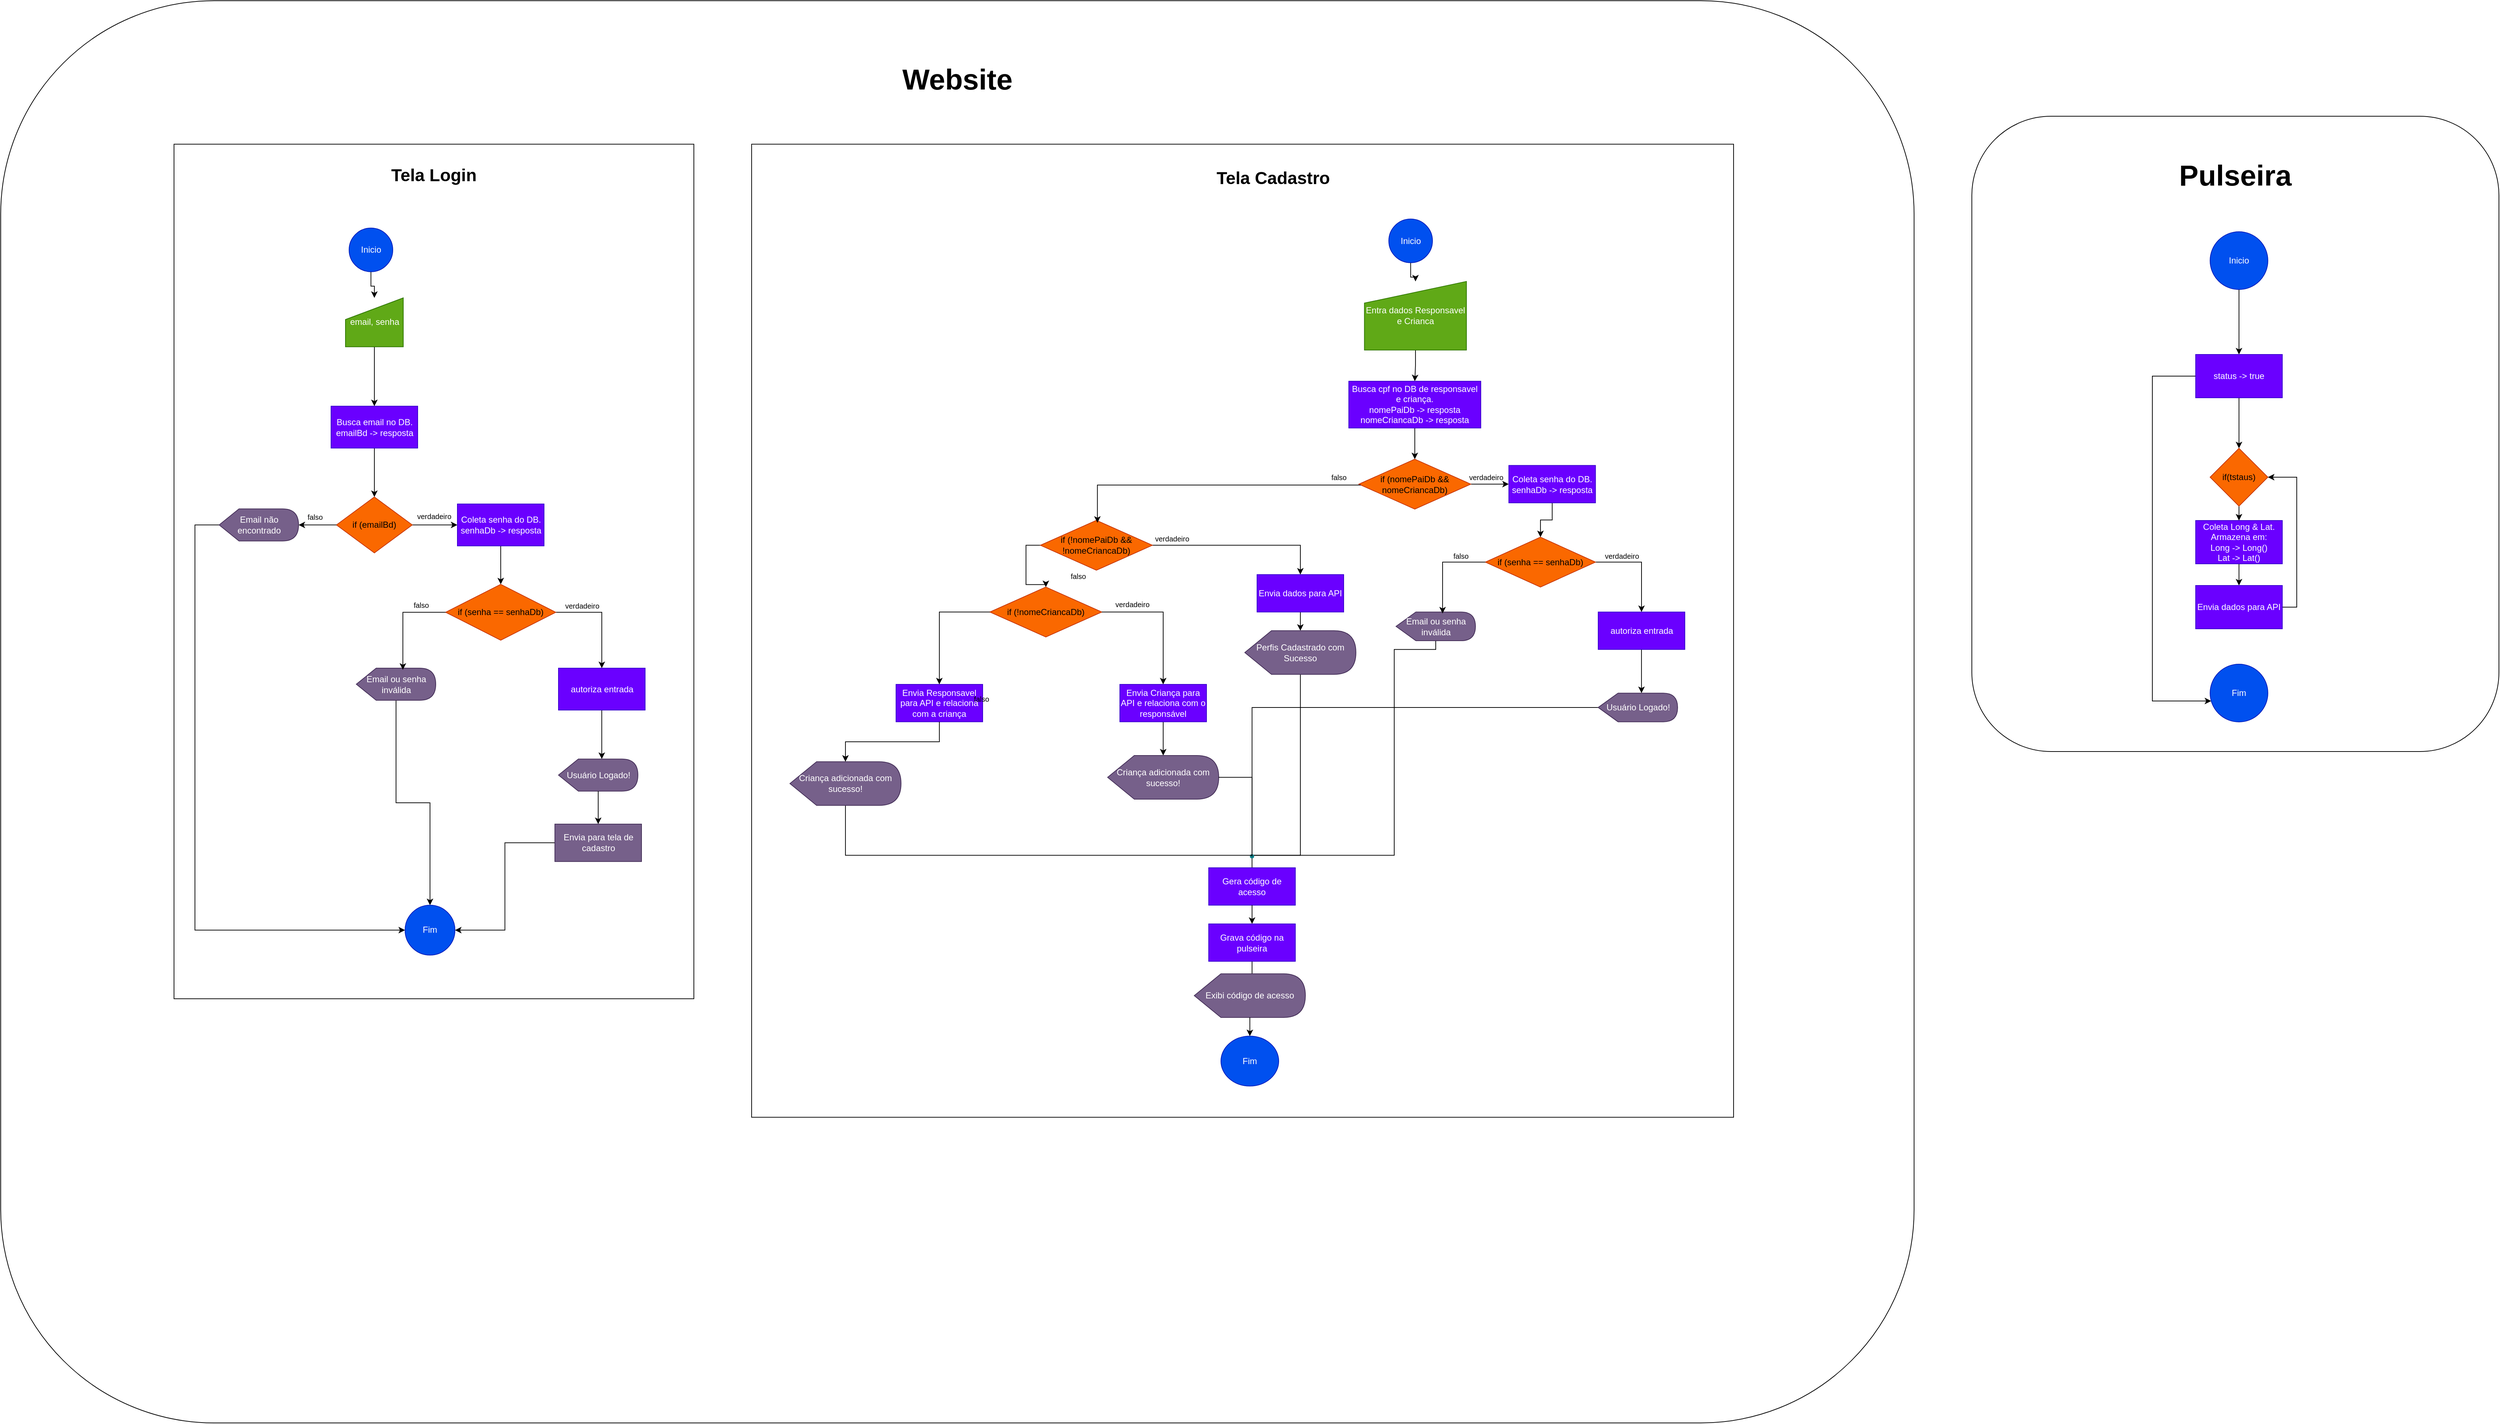 <mxfile version="27.1.6">
  <diagram name="Page-1" id="nt86woNxOJFRBEOcpvVZ">
    <mxGraphModel grid="1" page="1" gridSize="10" guides="1" tooltips="1" connect="1" arrows="1" fold="1" pageScale="1" pageWidth="827" pageHeight="1169" math="0" shadow="0">
      <root>
        <mxCell id="0" />
        <mxCell id="1" parent="0" />
        <mxCell id="44qtV6yCwoEBOuUHUgaS-80" value="z" style="group" connectable="0" vertex="1" parent="1">
          <mxGeometry x="1010" y="-1980" width="2650" height="1970" as="geometry" />
        </mxCell>
        <mxCell id="QHdmLmcBKPEno6SRClTl-1" value="" style="rounded=1;whiteSpace=wrap;html=1;" vertex="1" parent="44qtV6yCwoEBOuUHUgaS-80">
          <mxGeometry width="2650" height="1970" as="geometry" />
        </mxCell>
        <mxCell id="QHdmLmcBKPEno6SRClTl-3" value="&lt;div&gt;Website&lt;/div&gt;" style="text;html=1;align=center;verticalAlign=middle;whiteSpace=wrap;rounded=0;fontSize=40;fontStyle=1" vertex="1" parent="44qtV6yCwoEBOuUHUgaS-80">
          <mxGeometry x="1295" y="95.044" width="60" height="25.921" as="geometry" />
        </mxCell>
        <mxCell id="44qtV6yCwoEBOuUHUgaS-79" value="" style="group" connectable="0" vertex="1" parent="44qtV6yCwoEBOuUHUgaS-80">
          <mxGeometry x="240" y="198.728" width="2160" height="1347.895" as="geometry" />
        </mxCell>
        <mxCell id="QHdmLmcBKPEno6SRClTl-47" value="" style="group" connectable="0" vertex="1" parent="44qtV6yCwoEBOuUHUgaS-79">
          <mxGeometry width="720" height="1244.211" as="geometry" />
        </mxCell>
        <mxCell id="QHdmLmcBKPEno6SRClTl-44" value="" style="rounded=0;whiteSpace=wrap;html=1;" vertex="1" parent="QHdmLmcBKPEno6SRClTl-47">
          <mxGeometry width="720" height="1183.728" as="geometry" />
        </mxCell>
        <mxCell id="QHdmLmcBKPEno6SRClTl-46" value="Tela Login" style="text;html=1;align=center;verticalAlign=middle;whiteSpace=wrap;rounded=0;fontSize=24;fontStyle=1" vertex="1" parent="QHdmLmcBKPEno6SRClTl-47">
          <mxGeometry x="295" y="29.032" width="130" height="29.032" as="geometry" />
        </mxCell>
        <mxCell id="44qtV6yCwoEBOuUHUgaS-78" value="" style="group" connectable="0" vertex="1" parent="QHdmLmcBKPEno6SRClTl-47">
          <mxGeometry x="29" y="116.126" width="623.5" height="1007.119" as="geometry" />
        </mxCell>
        <mxCell id="QHdmLmcBKPEno6SRClTl-10" value="" style="edgeStyle=orthogonalEdgeStyle;rounded=0;orthogonalLoop=1;jettySize=auto;html=1;" edge="1" parent="44qtV6yCwoEBOuUHUgaS-78" source="QHdmLmcBKPEno6SRClTl-4" target="QHdmLmcBKPEno6SRClTl-8">
          <mxGeometry relative="1" as="geometry" />
        </mxCell>
        <mxCell id="QHdmLmcBKPEno6SRClTl-4" value="&lt;div&gt;Inicio&lt;/div&gt;" style="ellipse;whiteSpace=wrap;html=1;aspect=fixed;fillColor=#0050ef;fontColor=#ffffff;strokeColor=#001DBC;" vertex="1" parent="44qtV6yCwoEBOuUHUgaS-78">
          <mxGeometry x="213.5" width="60.482" height="60.482" as="geometry" />
        </mxCell>
        <mxCell id="QHdmLmcBKPEno6SRClTl-12" value="" style="edgeStyle=orthogonalEdgeStyle;rounded=0;orthogonalLoop=1;jettySize=auto;html=1;" edge="1" parent="44qtV6yCwoEBOuUHUgaS-78" source="QHdmLmcBKPEno6SRClTl-8" target="QHdmLmcBKPEno6SRClTl-11">
          <mxGeometry relative="1" as="geometry" />
        </mxCell>
        <mxCell id="QHdmLmcBKPEno6SRClTl-8" value="email, senha" style="shape=manualInput;whiteSpace=wrap;html=1;fillColor=#60a917;fontColor=light-dark(#FFFFFF,#FFFFFF);strokeColor=#2D7600;" vertex="1" parent="44qtV6yCwoEBOuUHUgaS-78">
          <mxGeometry x="208.5" y="96.772" width="80" height="67.74" as="geometry" />
        </mxCell>
        <mxCell id="QHdmLmcBKPEno6SRClTl-14" value="" style="edgeStyle=orthogonalEdgeStyle;rounded=0;orthogonalLoop=1;jettySize=auto;html=1;" edge="1" parent="44qtV6yCwoEBOuUHUgaS-78" source="QHdmLmcBKPEno6SRClTl-11" target="QHdmLmcBKPEno6SRClTl-13">
          <mxGeometry relative="1" as="geometry" />
        </mxCell>
        <mxCell id="QHdmLmcBKPEno6SRClTl-11" value="&lt;div&gt;Busca email no DB.&lt;/div&gt;&lt;div&gt;emailBd -&amp;gt; resposta&lt;/div&gt;" style="whiteSpace=wrap;html=1;fillColor=#6a00ff;strokeColor=#3700CC;fontColor=#ffffff;" vertex="1" parent="44qtV6yCwoEBOuUHUgaS-78">
          <mxGeometry x="188.5" y="246.768" width="120" height="58.063" as="geometry" />
        </mxCell>
        <mxCell id="QHdmLmcBKPEno6SRClTl-16" value="" style="edgeStyle=orthogonalEdgeStyle;rounded=0;orthogonalLoop=1;jettySize=auto;html=1;" edge="1" parent="44qtV6yCwoEBOuUHUgaS-78" source="QHdmLmcBKPEno6SRClTl-13" target="QHdmLmcBKPEno6SRClTl-15">
          <mxGeometry relative="1" as="geometry" />
        </mxCell>
        <mxCell id="QHdmLmcBKPEno6SRClTl-13" value="&lt;div&gt;if (emailBd)&lt;/div&gt;" style="rhombus;whiteSpace=wrap;html=1;fillColor=#fa6800;strokeColor=#C73500;fontColor=#000000;" vertex="1" parent="44qtV6yCwoEBOuUHUgaS-78">
          <mxGeometry x="196" y="372.572" width="105" height="77.418" as="geometry" />
        </mxCell>
        <mxCell id="QHdmLmcBKPEno6SRClTl-28" value="" style="edgeStyle=orthogonalEdgeStyle;rounded=0;orthogonalLoop=1;jettySize=auto;html=1;" edge="1" parent="44qtV6yCwoEBOuUHUgaS-78" source="QHdmLmcBKPEno6SRClTl-15" target="QHdmLmcBKPEno6SRClTl-27">
          <mxGeometry relative="1" as="geometry" />
        </mxCell>
        <mxCell id="QHdmLmcBKPEno6SRClTl-15" value="&lt;div&gt;Coleta senha do DB.&lt;/div&gt;&lt;div&gt;senhaDb -&amp;gt; resposta&lt;/div&gt;" style="whiteSpace=wrap;html=1;fillColor=#6a00ff;strokeColor=#3700CC;fontColor=#ffffff;" vertex="1" parent="44qtV6yCwoEBOuUHUgaS-78">
          <mxGeometry x="363.5" y="382.249" width="120" height="58.063" as="geometry" />
        </mxCell>
        <mxCell id="QHdmLmcBKPEno6SRClTl-19" value="verdadeiro" style="text;html=1;align=center;verticalAlign=middle;whiteSpace=wrap;rounded=0;fontSize=10;" vertex="1" parent="44qtV6yCwoEBOuUHUgaS-78">
          <mxGeometry x="308.5" y="387.088" width="45" height="24.193" as="geometry" />
        </mxCell>
        <mxCell id="QHdmLmcBKPEno6SRClTl-22" value="falso" style="text;html=1;align=center;verticalAlign=middle;whiteSpace=wrap;rounded=0;fontSize=10;" vertex="1" parent="44qtV6yCwoEBOuUHUgaS-78">
          <mxGeometry x="153.5" y="388.055" width="25" height="24.193" as="geometry" />
        </mxCell>
        <mxCell id="QHdmLmcBKPEno6SRClTl-83" style="edgeStyle=orthogonalEdgeStyle;rounded=0;orthogonalLoop=1;jettySize=auto;html=1;entryX=0;entryY=0.5;entryDx=0;entryDy=0;" edge="1" parent="44qtV6yCwoEBOuUHUgaS-78" source="QHdmLmcBKPEno6SRClTl-25" target="QHdmLmcBKPEno6SRClTl-76">
          <mxGeometry relative="1" as="geometry">
            <Array as="points">
              <mxPoint y="410.935" />
              <mxPoint y="972.558" />
            </Array>
          </mxGeometry>
        </mxCell>
        <mxCell id="QHdmLmcBKPEno6SRClTl-25" value="Email não encontrado" style="shape=display;whiteSpace=wrap;html=1;fillColor=#76608a;fontColor=light-dark(#FFFFFF,#FFFFFF);strokeColor=#432D57;" vertex="1" parent="44qtV6yCwoEBOuUHUgaS-78">
          <mxGeometry x="33.5" y="389.023" width="110" height="44.515" as="geometry" />
        </mxCell>
        <mxCell id="QHdmLmcBKPEno6SRClTl-26" style="edgeStyle=orthogonalEdgeStyle;rounded=0;orthogonalLoop=1;jettySize=auto;html=1;entryX=1;entryY=0.5;entryDx=0;entryDy=0;entryPerimeter=0;" edge="1" parent="44qtV6yCwoEBOuUHUgaS-78" source="QHdmLmcBKPEno6SRClTl-13" target="QHdmLmcBKPEno6SRClTl-25">
          <mxGeometry relative="1" as="geometry" />
        </mxCell>
        <mxCell id="QHdmLmcBKPEno6SRClTl-32" value="" style="edgeStyle=orthogonalEdgeStyle;rounded=0;orthogonalLoop=1;jettySize=auto;html=1;" edge="1" parent="44qtV6yCwoEBOuUHUgaS-78" source="QHdmLmcBKPEno6SRClTl-27" target="QHdmLmcBKPEno6SRClTl-31">
          <mxGeometry relative="1" as="geometry" />
        </mxCell>
        <mxCell id="QHdmLmcBKPEno6SRClTl-27" value="if (senha == senhaDb)" style="rhombus;whiteSpace=wrap;html=1;fillColor=#fa6800;strokeColor=#C73500;fontColor=#000000;" vertex="1" parent="44qtV6yCwoEBOuUHUgaS-78">
          <mxGeometry x="347.25" y="493.537" width="152.5" height="77.418" as="geometry" />
        </mxCell>
        <mxCell id="QHdmLmcBKPEno6SRClTl-34" value="" style="edgeStyle=orthogonalEdgeStyle;rounded=0;orthogonalLoop=1;jettySize=auto;html=1;entryX=0.545;entryY=0;entryDx=0;entryDy=0;entryPerimeter=0;" edge="1" parent="44qtV6yCwoEBOuUHUgaS-78" source="QHdmLmcBKPEno6SRClTl-31" target="QHdmLmcBKPEno6SRClTl-35">
          <mxGeometry relative="1" as="geometry">
            <mxPoint x="563.5" y="735.467" as="targetPoint" />
          </mxGeometry>
        </mxCell>
        <mxCell id="QHdmLmcBKPEno6SRClTl-31" value="autoriza entrada" style="whiteSpace=wrap;html=1;fillColor=#6a00ff;strokeColor=#3700CC;fontColor=#ffffff;" vertex="1" parent="44qtV6yCwoEBOuUHUgaS-78">
          <mxGeometry x="503.5" y="609.663" width="120" height="58.063" as="geometry" />
        </mxCell>
        <mxCell id="QHdmLmcBKPEno6SRClTl-35" value="Usuário Logado!" style="shape=display;whiteSpace=wrap;html=1;fillColor=#76608a;fontColor=light-dark(#FFFFFF,#FFFFFF);strokeColor=#432D57;" vertex="1" parent="44qtV6yCwoEBOuUHUgaS-78">
          <mxGeometry x="503.5" y="735.467" width="110" height="44.515" as="geometry" />
        </mxCell>
        <mxCell id="QHdmLmcBKPEno6SRClTl-82" style="edgeStyle=orthogonalEdgeStyle;rounded=0;orthogonalLoop=1;jettySize=auto;html=1;" edge="1" parent="44qtV6yCwoEBOuUHUgaS-78" source="QHdmLmcBKPEno6SRClTl-36" target="QHdmLmcBKPEno6SRClTl-76">
          <mxGeometry relative="1" as="geometry" />
        </mxCell>
        <mxCell id="QHdmLmcBKPEno6SRClTl-36" value="Email ou senha inválida" style="shape=display;whiteSpace=wrap;html=1;fillColor=#76608a;fontColor=light-dark(#FFFFFF,#FFFFFF);strokeColor=#432D57;" vertex="1" parent="44qtV6yCwoEBOuUHUgaS-78">
          <mxGeometry x="223.5" y="609.663" width="110" height="44.515" as="geometry" />
        </mxCell>
        <mxCell id="QHdmLmcBKPEno6SRClTl-37" style="edgeStyle=orthogonalEdgeStyle;rounded=0;orthogonalLoop=1;jettySize=auto;html=1;entryX=0.586;entryY=0.051;entryDx=0;entryDy=0;entryPerimeter=0;" edge="1" parent="44qtV6yCwoEBOuUHUgaS-78" source="QHdmLmcBKPEno6SRClTl-27" target="QHdmLmcBKPEno6SRClTl-36">
          <mxGeometry relative="1" as="geometry" />
        </mxCell>
        <mxCell id="QHdmLmcBKPEno6SRClTl-38" value="verdadeiro" style="text;html=1;align=center;verticalAlign=middle;whiteSpace=wrap;rounded=0;fontSize=10;" vertex="1" parent="44qtV6yCwoEBOuUHUgaS-78">
          <mxGeometry x="513.5" y="510.956" width="45" height="24.193" as="geometry" />
        </mxCell>
        <mxCell id="QHdmLmcBKPEno6SRClTl-39" value="falso" style="text;html=1;align=center;verticalAlign=middle;whiteSpace=wrap;rounded=0;fontSize=10;" vertex="1" parent="44qtV6yCwoEBOuUHUgaS-78">
          <mxGeometry x="301" y="509.988" width="25" height="24.193" as="geometry" />
        </mxCell>
        <mxCell id="QHdmLmcBKPEno6SRClTl-76" value="Fim" style="ellipse;whiteSpace=wrap;html=1;aspect=fixed;fillColor=#0050ef;fontColor=#ffffff;strokeColor=#001DBC;" vertex="1" parent="44qtV6yCwoEBOuUHUgaS-78">
          <mxGeometry x="291" y="937.996" width="69.123" height="69.123" as="geometry" />
        </mxCell>
        <mxCell id="QHdmLmcBKPEno6SRClTl-81" style="edgeStyle=orthogonalEdgeStyle;rounded=0;orthogonalLoop=1;jettySize=auto;html=1;entryX=1;entryY=0.5;entryDx=0;entryDy=0;" edge="1" parent="44qtV6yCwoEBOuUHUgaS-78" source="QHdmLmcBKPEno6SRClTl-77" target="QHdmLmcBKPEno6SRClTl-76">
          <mxGeometry relative="1" as="geometry" />
        </mxCell>
        <mxCell id="QHdmLmcBKPEno6SRClTl-77" value="Envia para tela de cadastro" style="whiteSpace=wrap;html=1;fillColor=#76608a;strokeColor=#432D57;fontColor=light-dark(#FFFFFF,#FFFFFF);" vertex="1" parent="44qtV6yCwoEBOuUHUgaS-78">
          <mxGeometry x="498.5" y="825.672" width="120" height="51.842" as="geometry" />
        </mxCell>
        <mxCell id="QHdmLmcBKPEno6SRClTl-78" value="" style="edgeStyle=orthogonalEdgeStyle;rounded=0;orthogonalLoop=1;jettySize=auto;html=1;" edge="1" parent="44qtV6yCwoEBOuUHUgaS-78" source="QHdmLmcBKPEno6SRClTl-35" target="QHdmLmcBKPEno6SRClTl-77">
          <mxGeometry relative="1" as="geometry" />
        </mxCell>
        <mxCell id="QHdmLmcBKPEno6SRClTl-49" value="" style="group" connectable="0" vertex="1" parent="44qtV6yCwoEBOuUHUgaS-79">
          <mxGeometry x="1440" width="720" height="1347.895" as="geometry" />
        </mxCell>
        <mxCell id="QHdmLmcBKPEno6SRClTl-50" value="" style="rounded=0;whiteSpace=wrap;html=1;" vertex="1" parent="QHdmLmcBKPEno6SRClTl-49">
          <mxGeometry x="-640" width="1360" height="1347.895" as="geometry" />
        </mxCell>
        <mxCell id="QHdmLmcBKPEno6SRClTl-92" value="" style="edgeStyle=orthogonalEdgeStyle;rounded=0;orthogonalLoop=1;jettySize=auto;html=1;" edge="1" parent="QHdmLmcBKPEno6SRClTl-49">
          <mxGeometry relative="1" as="geometry">
            <mxPoint x="80" y="496.82" as="sourcePoint" />
          </mxGeometry>
        </mxCell>
        <mxCell id="44qtV6yCwoEBOuUHUgaS-77" value="" style="group" connectable="0" vertex="1" parent="QHdmLmcBKPEno6SRClTl-49">
          <mxGeometry x="-440" y="34.561" width="1092.5" height="1270.132" as="geometry" />
        </mxCell>
        <mxCell id="QHdmLmcBKPEno6SRClTl-51" value="" style="edgeStyle=orthogonalEdgeStyle;rounded=0;orthogonalLoop=1;jettySize=auto;html=1;" edge="1" parent="44qtV6yCwoEBOuUHUgaS-77" source="QHdmLmcBKPEno6SRClTl-52" target="QHdmLmcBKPEno6SRClTl-54">
          <mxGeometry relative="1" as="geometry" />
        </mxCell>
        <mxCell id="QHdmLmcBKPEno6SRClTl-52" value="&lt;div&gt;Inicio&lt;/div&gt;" style="ellipse;whiteSpace=wrap;html=1;aspect=fixed;fillColor=#0050ef;fontColor=#ffffff;strokeColor=#001DBC;" vertex="1" parent="44qtV6yCwoEBOuUHUgaS-77">
          <mxGeometry x="682.5" y="69.123" width="60.482" height="60.482" as="geometry" />
        </mxCell>
        <mxCell id="QHdmLmcBKPEno6SRClTl-53" value="" style="edgeStyle=orthogonalEdgeStyle;rounded=0;orthogonalLoop=1;jettySize=auto;html=1;" edge="1" parent="44qtV6yCwoEBOuUHUgaS-77" source="QHdmLmcBKPEno6SRClTl-54" target="QHdmLmcBKPEno6SRClTl-56">
          <mxGeometry relative="1" as="geometry" />
        </mxCell>
        <mxCell id="QHdmLmcBKPEno6SRClTl-54" value="Entra dados Responsavel e Crianca" style="shape=manualInput;whiteSpace=wrap;html=1;fillColor=#60a917;fontColor=light-dark(#FFFFFF,#FFFFFF);strokeColor=#2D7600;" vertex="1" parent="44qtV6yCwoEBOuUHUgaS-77">
          <mxGeometry x="648.75" y="155.526" width="141.25" height="95.044" as="geometry" />
        </mxCell>
        <mxCell id="QHdmLmcBKPEno6SRClTl-55" value="" style="edgeStyle=orthogonalEdgeStyle;rounded=0;orthogonalLoop=1;jettySize=auto;html=1;" edge="1" parent="44qtV6yCwoEBOuUHUgaS-77" source="QHdmLmcBKPEno6SRClTl-56" target="QHdmLmcBKPEno6SRClTl-58">
          <mxGeometry relative="1" as="geometry" />
        </mxCell>
        <mxCell id="QHdmLmcBKPEno6SRClTl-56" value="&lt;div&gt;Busca cpf no DB de responsavel e criança.&lt;/div&gt;&lt;div&gt;nomePaiDb -&amp;gt; resposta&lt;/div&gt;&lt;div&gt;nomeCriancaDb -&amp;gt; resposta&lt;/div&gt;" style="whiteSpace=wrap;html=1;fillColor=#6a00ff;strokeColor=#3700CC;fontColor=#ffffff;" vertex="1" parent="44qtV6yCwoEBOuUHUgaS-77">
          <mxGeometry x="627.09" y="293.772" width="182.81" height="64.803" as="geometry" />
        </mxCell>
        <mxCell id="QHdmLmcBKPEno6SRClTl-57" value="" style="edgeStyle=orthogonalEdgeStyle;rounded=0;orthogonalLoop=1;jettySize=auto;html=1;" edge="1" parent="44qtV6yCwoEBOuUHUgaS-77" source="QHdmLmcBKPEno6SRClTl-58" target="QHdmLmcBKPEno6SRClTl-60">
          <mxGeometry relative="1" as="geometry" />
        </mxCell>
        <mxCell id="QHdmLmcBKPEno6SRClTl-58" value="&lt;div&gt;if (nomePaiDb &amp;amp;&amp;amp; nomeCriancaDb)&lt;/div&gt;" style="rhombus;whiteSpace=wrap;html=1;fillColor=#fa6800;strokeColor=#C73500;fontColor=#000000;" vertex="1" parent="44qtV6yCwoEBOuUHUgaS-77">
          <mxGeometry x="641" y="401.776" width="155" height="69.123" as="geometry" />
        </mxCell>
        <mxCell id="QHdmLmcBKPEno6SRClTl-59" value="" style="edgeStyle=orthogonalEdgeStyle;rounded=0;orthogonalLoop=1;jettySize=auto;html=1;" edge="1" parent="44qtV6yCwoEBOuUHUgaS-77" source="QHdmLmcBKPEno6SRClTl-60" target="QHdmLmcBKPEno6SRClTl-66">
          <mxGeometry relative="1" as="geometry" />
        </mxCell>
        <mxCell id="QHdmLmcBKPEno6SRClTl-60" value="&lt;div&gt;Coleta senha do DB.&lt;/div&gt;&lt;div&gt;senhaDb -&amp;gt; resposta&lt;/div&gt;" style="whiteSpace=wrap;html=1;fillColor=#6a00ff;strokeColor=#3700CC;fontColor=#ffffff;" vertex="1" parent="44qtV6yCwoEBOuUHUgaS-77">
          <mxGeometry x="848.75" y="410.417" width="120" height="51.842" as="geometry" />
        </mxCell>
        <mxCell id="QHdmLmcBKPEno6SRClTl-61" value="verdadeiro" style="text;html=1;align=center;verticalAlign=middle;whiteSpace=wrap;rounded=0;fontSize=10;" vertex="1" parent="44qtV6yCwoEBOuUHUgaS-77">
          <mxGeometry x="795" y="415.601" width="45" height="21.601" as="geometry" />
        </mxCell>
        <mxCell id="QHdmLmcBKPEno6SRClTl-62" value="falso" style="text;html=1;align=center;verticalAlign=middle;whiteSpace=wrap;rounded=0;fontSize=10;" vertex="1" parent="44qtV6yCwoEBOuUHUgaS-77">
          <mxGeometry x="601.09" y="415.601" width="25" height="21.601" as="geometry" />
        </mxCell>
        <mxCell id="QHdmLmcBKPEno6SRClTl-65" value="" style="edgeStyle=orthogonalEdgeStyle;rounded=0;orthogonalLoop=1;jettySize=auto;html=1;" edge="1" parent="44qtV6yCwoEBOuUHUgaS-77" source="QHdmLmcBKPEno6SRClTl-66" target="QHdmLmcBKPEno6SRClTl-68">
          <mxGeometry relative="1" as="geometry" />
        </mxCell>
        <mxCell id="QHdmLmcBKPEno6SRClTl-66" value="if (senha == senhaDb)" style="rhombus;whiteSpace=wrap;html=1;fillColor=#fa6800;strokeColor=#C73500;fontColor=#000000;" vertex="1" parent="44qtV6yCwoEBOuUHUgaS-77">
          <mxGeometry x="816.25" y="509.781" width="152.5" height="69.123" as="geometry" />
        </mxCell>
        <mxCell id="QHdmLmcBKPEno6SRClTl-67" value="" style="edgeStyle=orthogonalEdgeStyle;rounded=0;orthogonalLoop=1;jettySize=auto;html=1;entryX=0.545;entryY=0;entryDx=0;entryDy=0;entryPerimeter=0;" edge="1" parent="44qtV6yCwoEBOuUHUgaS-77" source="QHdmLmcBKPEno6SRClTl-68" target="QHdmLmcBKPEno6SRClTl-69">
          <mxGeometry relative="1" as="geometry">
            <mxPoint x="1032.5" y="725.789" as="targetPoint" />
          </mxGeometry>
        </mxCell>
        <mxCell id="QHdmLmcBKPEno6SRClTl-68" value="autoriza entrada" style="whiteSpace=wrap;html=1;fillColor=#6a00ff;strokeColor=#3700CC;fontColor=#ffffff;" vertex="1" parent="44qtV6yCwoEBOuUHUgaS-77">
          <mxGeometry x="972.5" y="613.465" width="120" height="51.842" as="geometry" />
        </mxCell>
        <mxCell id="44qtV6yCwoEBOuUHUgaS-64" style="edgeStyle=orthogonalEdgeStyle;rounded=0;orthogonalLoop=1;jettySize=auto;html=1;endArrow=none;startFill=0;" edge="1" parent="44qtV6yCwoEBOuUHUgaS-77" source="QHdmLmcBKPEno6SRClTl-69" target="44qtV6yCwoEBOuUHUgaS-70">
          <mxGeometry relative="1" as="geometry">
            <mxPoint x="500" y="950.439" as="targetPoint" />
          </mxGeometry>
        </mxCell>
        <mxCell id="QHdmLmcBKPEno6SRClTl-69" value="Usuário Logado!" style="shape=display;whiteSpace=wrap;html=1;fillColor=#76608a;fontColor=light-dark(#FFFFFF,#FFFFFF);strokeColor=#432D57;" vertex="1" parent="44qtV6yCwoEBOuUHUgaS-77">
          <mxGeometry x="972.5" y="725.789" width="110" height="39.746" as="geometry" />
        </mxCell>
        <mxCell id="44qtV6yCwoEBOuUHUgaS-63" style="edgeStyle=orthogonalEdgeStyle;rounded=0;orthogonalLoop=1;jettySize=auto;html=1;entryX=1.032;entryY=0.571;entryDx=0;entryDy=0;entryPerimeter=0;endArrow=none;startFill=0;" edge="1" parent="44qtV6yCwoEBOuUHUgaS-77" source="QHdmLmcBKPEno6SRClTl-70" target="44qtV6yCwoEBOuUHUgaS-70">
          <mxGeometry relative="1" as="geometry">
            <mxPoint x="510" y="950.439" as="targetPoint" />
            <Array as="points">
              <mxPoint x="748" y="665.307" />
              <mxPoint x="690" y="665.307" />
              <mxPoint x="690" y="950.439" />
            </Array>
          </mxGeometry>
        </mxCell>
        <mxCell id="QHdmLmcBKPEno6SRClTl-70" value="Email ou senha inválida" style="shape=display;whiteSpace=wrap;html=1;fillColor=#76608a;fontColor=light-dark(#FFFFFF,#FFFFFF);strokeColor=#432D57;" vertex="1" parent="44qtV6yCwoEBOuUHUgaS-77">
          <mxGeometry x="692.5" y="613.465" width="110" height="39.746" as="geometry" />
        </mxCell>
        <mxCell id="QHdmLmcBKPEno6SRClTl-71" style="edgeStyle=orthogonalEdgeStyle;rounded=0;orthogonalLoop=1;jettySize=auto;html=1;entryX=0.586;entryY=0.051;entryDx=0;entryDy=0;entryPerimeter=0;" edge="1" parent="44qtV6yCwoEBOuUHUgaS-77" source="QHdmLmcBKPEno6SRClTl-66" target="QHdmLmcBKPEno6SRClTl-70">
          <mxGeometry relative="1" as="geometry" />
        </mxCell>
        <mxCell id="QHdmLmcBKPEno6SRClTl-72" value="verdadeiro" style="text;html=1;align=center;verticalAlign=middle;whiteSpace=wrap;rounded=0;fontSize=10;" vertex="1" parent="44qtV6yCwoEBOuUHUgaS-77">
          <mxGeometry x="982.5" y="525.333" width="45" height="21.601" as="geometry" />
        </mxCell>
        <mxCell id="QHdmLmcBKPEno6SRClTl-73" value="falso" style="text;html=1;align=center;verticalAlign=middle;whiteSpace=wrap;rounded=0;fontSize=10;" vertex="1" parent="44qtV6yCwoEBOuUHUgaS-77">
          <mxGeometry x="770" y="524.469" width="25" height="21.601" as="geometry" />
        </mxCell>
        <mxCell id="QHdmLmcBKPEno6SRClTl-74" value="Tela Cadastro" style="text;html=1;align=center;verticalAlign=middle;whiteSpace=wrap;rounded=0;fontSize=24;fontStyle=1" vertex="1" parent="44qtV6yCwoEBOuUHUgaS-77">
          <mxGeometry x="440" width="165" height="25.921" as="geometry" />
        </mxCell>
        <mxCell id="44qtV6yCwoEBOuUHUgaS-15" value="" style="edgeStyle=orthogonalEdgeStyle;rounded=0;orthogonalLoop=1;jettySize=auto;html=1;" edge="1" parent="44qtV6yCwoEBOuUHUgaS-77" source="44qtV6yCwoEBOuUHUgaS-1" target="44qtV6yCwoEBOuUHUgaS-2">
          <mxGeometry relative="1" as="geometry" />
        </mxCell>
        <mxCell id="44qtV6yCwoEBOuUHUgaS-1" value="Envia dados para API" style="whiteSpace=wrap;html=1;fillColor=#6a00ff;strokeColor=#3700CC;fontColor=#ffffff;" vertex="1" parent="44qtV6yCwoEBOuUHUgaS-77">
          <mxGeometry x="500" y="561.623" width="120" height="51.842" as="geometry" />
        </mxCell>
        <mxCell id="44qtV6yCwoEBOuUHUgaS-62" style="edgeStyle=orthogonalEdgeStyle;rounded=0;orthogonalLoop=1;jettySize=auto;html=1;endArrow=none;startFill=0;exitX=0.169;exitY=0.074;exitDx=0;exitDy=0;exitPerimeter=0;" edge="1" parent="44qtV6yCwoEBOuUHUgaS-77" source="44qtV6yCwoEBOuUHUgaS-70" target="44qtV6yCwoEBOuUHUgaS-2">
          <mxGeometry relative="1" as="geometry">
            <mxPoint x="490" y="950.439" as="sourcePoint" />
            <Array as="points">
              <mxPoint x="560" y="950.439" />
            </Array>
          </mxGeometry>
        </mxCell>
        <mxCell id="44qtV6yCwoEBOuUHUgaS-2" value="Perfis Cadastrado com Sucesso" style="shape=display;whiteSpace=wrap;html=1;fillColor=#76608a;fontColor=light-dark(#FFFFFF,#FFFFFF);strokeColor=#432D57;size=0.24;" vertex="1" parent="44qtV6yCwoEBOuUHUgaS-77">
          <mxGeometry x="483.05" y="639.386" width="153.91" height="60.482" as="geometry" />
        </mxCell>
        <mxCell id="44qtV6yCwoEBOuUHUgaS-56" value="" style="edgeStyle=orthogonalEdgeStyle;rounded=0;orthogonalLoop=1;jettySize=auto;html=1;" edge="1" parent="44qtV6yCwoEBOuUHUgaS-77" source="44qtV6yCwoEBOuUHUgaS-18" target="44qtV6yCwoEBOuUHUgaS-55">
          <mxGeometry relative="1" as="geometry" />
        </mxCell>
        <mxCell id="44qtV6yCwoEBOuUHUgaS-18" value="Envia Criança para API e relaciona com o responsável" style="whiteSpace=wrap;html=1;fillColor=#6a00ff;strokeColor=#3700CC;fontColor=#ffffff;" vertex="1" parent="44qtV6yCwoEBOuUHUgaS-77">
          <mxGeometry x="310" y="713.693" width="120" height="51.842" as="geometry" />
        </mxCell>
        <mxCell id="44qtV6yCwoEBOuUHUgaS-20" value="Envia Responsavel para API e relaciona com a criança" style="whiteSpace=wrap;html=1;fillColor=#6a00ff;strokeColor=#3700CC;fontColor=#ffffff;" vertex="1" parent="44qtV6yCwoEBOuUHUgaS-77">
          <mxGeometry y="713.693" width="120" height="51.842" as="geometry" />
        </mxCell>
        <mxCell id="44qtV6yCwoEBOuUHUgaS-55" value="Criança adicionada com sucesso!" style="shape=display;whiteSpace=wrap;html=1;fillColor=#76608a;fontColor=light-dark(#FFFFFF,#FFFFFF);strokeColor=#432D57;size=0.24;" vertex="1" parent="44qtV6yCwoEBOuUHUgaS-77">
          <mxGeometry x="293.05" y="812.193" width="153.91" height="60.482" as="geometry" />
        </mxCell>
        <mxCell id="44qtV6yCwoEBOuUHUgaS-67" style="edgeStyle=orthogonalEdgeStyle;rounded=0;orthogonalLoop=1;jettySize=auto;html=1;entryX=0.5;entryY=0;entryDx=0;entryDy=0;exitX=0.497;exitY=0.935;exitDx=0;exitDy=0;exitPerimeter=0;endArrow=none;startFill=0;" edge="1" parent="44qtV6yCwoEBOuUHUgaS-77" source="44qtV6yCwoEBOuUHUgaS-70" target="44qtV6yCwoEBOuUHUgaS-66">
          <mxGeometry relative="1" as="geometry">
            <mxPoint x="490" y="959.079" as="sourcePoint" />
          </mxGeometry>
        </mxCell>
        <mxCell id="44qtV6yCwoEBOuUHUgaS-66" value="Gera código de acesso" style="rounded=0;whiteSpace=wrap;html=1;fillColor=#6a00ff;fontColor=#ffffff;strokeColor=#3700CC;" vertex="1" parent="44qtV6yCwoEBOuUHUgaS-77">
          <mxGeometry x="433.05" y="967.719" width="120" height="51.842" as="geometry" />
        </mxCell>
        <mxCell id="44qtV6yCwoEBOuUHUgaS-73" value="" style="edgeStyle=orthogonalEdgeStyle;rounded=0;orthogonalLoop=1;jettySize=auto;html=1;" edge="1" parent="44qtV6yCwoEBOuUHUgaS-77" source="44qtV6yCwoEBOuUHUgaS-68" target="44qtV6yCwoEBOuUHUgaS-72">
          <mxGeometry relative="1" as="geometry" />
        </mxCell>
        <mxCell id="44qtV6yCwoEBOuUHUgaS-68" value="Grava código na pulseira" style="whiteSpace=wrap;html=1;rounded=0;fillColor=#6a00ff;fontColor=#ffffff;strokeColor=#3700CC;" vertex="1" parent="44qtV6yCwoEBOuUHUgaS-77">
          <mxGeometry x="433.05" y="1045.482" width="120" height="51.842" as="geometry" />
        </mxCell>
        <mxCell id="44qtV6yCwoEBOuUHUgaS-69" value="" style="edgeStyle=orthogonalEdgeStyle;rounded=0;orthogonalLoop=1;jettySize=auto;html=1;" edge="1" parent="44qtV6yCwoEBOuUHUgaS-77" source="44qtV6yCwoEBOuUHUgaS-66" target="44qtV6yCwoEBOuUHUgaS-68">
          <mxGeometry relative="1" as="geometry" />
        </mxCell>
        <mxCell id="44qtV6yCwoEBOuUHUgaS-70" value="" style="shape=waypoint;sketch=0;size=6;pointerEvents=1;points=[];fillColor=#b0e3e6;resizable=0;rotatable=0;perimeter=centerPerimeter;snapToPoint=1;strokeColor=#0e8088;" vertex="1" parent="44qtV6yCwoEBOuUHUgaS-77">
          <mxGeometry x="483.055" y="941.798" width="20" height="20" as="geometry" />
        </mxCell>
        <mxCell id="44qtV6yCwoEBOuUHUgaS-71" value="" style="edgeStyle=orthogonalEdgeStyle;rounded=0;orthogonalLoop=1;jettySize=auto;html=1;endArrow=none;startFill=0;" edge="1" parent="44qtV6yCwoEBOuUHUgaS-77" source="44qtV6yCwoEBOuUHUgaS-55" target="44qtV6yCwoEBOuUHUgaS-70">
          <mxGeometry relative="1" as="geometry" />
        </mxCell>
        <mxCell id="44qtV6yCwoEBOuUHUgaS-72" value="Exibi código de acesso" style="shape=display;whiteSpace=wrap;html=1;fillColor=#76608a;fontColor=light-dark(#FFFFFF,#FFFFFF);strokeColor=#432D57;size=0.24;" vertex="1" parent="44qtV6yCwoEBOuUHUgaS-77">
          <mxGeometry x="413.05" y="1114.605" width="153.91" height="60.482" as="geometry" />
        </mxCell>
        <mxCell id="44qtV6yCwoEBOuUHUgaS-74" value="Fim" style="ellipse;whiteSpace=wrap;html=1;fillColor=#0050ef;strokeColor=#001DBC;fontColor=#ffffff;" vertex="1" parent="44qtV6yCwoEBOuUHUgaS-77">
          <mxGeometry x="450.005" y="1201.009" width="80" height="69.123" as="geometry" />
        </mxCell>
        <mxCell id="44qtV6yCwoEBOuUHUgaS-75" value="" style="edgeStyle=orthogonalEdgeStyle;rounded=0;orthogonalLoop=1;jettySize=auto;html=1;" edge="1" parent="44qtV6yCwoEBOuUHUgaS-77" source="44qtV6yCwoEBOuUHUgaS-72" target="44qtV6yCwoEBOuUHUgaS-74">
          <mxGeometry relative="1" as="geometry" />
        </mxCell>
        <mxCell id="44qtV6yCwoEBOuUHUgaS-130" value="verdadeiro" style="text;html=1;align=center;verticalAlign=middle;whiteSpace=wrap;rounded=0;fontSize=10;" vertex="1" parent="44qtV6yCwoEBOuUHUgaS-77">
          <mxGeometry x="305" y="591.864" width="45" height="21.601" as="geometry" />
        </mxCell>
        <mxCell id="44qtV6yCwoEBOuUHUgaS-82" value="falso" style="text;html=1;align=center;verticalAlign=middle;whiteSpace=wrap;rounded=0;fontSize=10;" vertex="1" parent="QHdmLmcBKPEno6SRClTl-49">
          <mxGeometry x="-200" y="587.544" width="25" height="21.601" as="geometry" />
        </mxCell>
        <mxCell id="44qtV6yCwoEBOuUHUgaS-129" value="verdadeiro" style="text;html=1;align=center;verticalAlign=middle;whiteSpace=wrap;rounded=0;fontSize=10;" vertex="1" parent="QHdmLmcBKPEno6SRClTl-49">
          <mxGeometry x="-80" y="535.702" width="45" height="21.601" as="geometry" />
        </mxCell>
        <mxCell id="44qtV6yCwoEBOuUHUgaS-16" value="&lt;div&gt;if (!nomeCriancaDb)&lt;/div&gt;" style="rhombus;whiteSpace=wrap;html=1;fillColor=#fa6800;strokeColor=#C73500;fontColor=#000000;" vertex="1" parent="QHdmLmcBKPEno6SRClTl-49">
          <mxGeometry x="-310" y="613.465" width="155" height="69.123" as="geometry" />
        </mxCell>
        <mxCell id="44qtV6yCwoEBOuUHUgaS-19" value="" style="edgeStyle=orthogonalEdgeStyle;rounded=0;orthogonalLoop=1;jettySize=auto;html=1;" edge="1" parent="QHdmLmcBKPEno6SRClTl-49" source="44qtV6yCwoEBOuUHUgaS-16" target="44qtV6yCwoEBOuUHUgaS-18">
          <mxGeometry relative="1" as="geometry" />
        </mxCell>
        <mxCell id="44qtV6yCwoEBOuUHUgaS-21" value="" style="edgeStyle=orthogonalEdgeStyle;rounded=0;orthogonalLoop=1;jettySize=auto;html=1;" edge="1" parent="QHdmLmcBKPEno6SRClTl-49" source="44qtV6yCwoEBOuUHUgaS-16" target="44qtV6yCwoEBOuUHUgaS-20">
          <mxGeometry relative="1" as="geometry" />
        </mxCell>
        <mxCell id="44qtV6yCwoEBOuUHUgaS-11" value="" style="edgeStyle=orthogonalEdgeStyle;rounded=0;orthogonalLoop=1;jettySize=auto;html=1;entryX=0.5;entryY=0;entryDx=0;entryDy=0;" edge="1" parent="44qtV6yCwoEBOuUHUgaS-79" source="44qtV6yCwoEBOuUHUgaS-7" target="44qtV6yCwoEBOuUHUgaS-1">
          <mxGeometry relative="1" as="geometry">
            <mxPoint x="1423.59" y="596.184" as="targetPoint" />
          </mxGeometry>
        </mxCell>
        <mxCell id="44qtV6yCwoEBOuUHUgaS-17" value="" style="edgeStyle=orthogonalEdgeStyle;rounded=0;orthogonalLoop=1;jettySize=auto;html=1;exitX=0;exitY=0.5;exitDx=0;exitDy=0;" edge="1" parent="44qtV6yCwoEBOuUHUgaS-79" source="44qtV6yCwoEBOuUHUgaS-7" target="44qtV6yCwoEBOuUHUgaS-16">
          <mxGeometry relative="1" as="geometry" />
        </mxCell>
        <mxCell id="44qtV6yCwoEBOuUHUgaS-7" value="&lt;div&gt;if (!nomePaiDb &amp;amp;&amp;amp; !nomeCriancaDb)&lt;/div&gt;" style="rhombus;whiteSpace=wrap;html=1;fillColor=#fa6800;strokeColor=#C73500;fontColor=#000000;" vertex="1" parent="44qtV6yCwoEBOuUHUgaS-79">
          <mxGeometry x="1200" y="521.013" width="155" height="69.123" as="geometry" />
        </mxCell>
        <mxCell id="44qtV6yCwoEBOuUHUgaS-8" value="" style="edgeStyle=orthogonalEdgeStyle;rounded=0;orthogonalLoop=1;jettySize=auto;html=1;entryX=0.509;entryY=0.049;entryDx=0;entryDy=0;entryPerimeter=0;exitX=0.017;exitY=0.518;exitDx=0;exitDy=0;exitPerimeter=0;" edge="1" parent="44qtV6yCwoEBOuUHUgaS-79" source="QHdmLmcBKPEno6SRClTl-58" target="44qtV6yCwoEBOuUHUgaS-7">
          <mxGeometry relative="1" as="geometry">
            <Array as="points">
              <mxPoint x="1279" y="471.763" />
            </Array>
          </mxGeometry>
        </mxCell>
        <mxCell id="44qtV6yCwoEBOuUHUgaS-60" style="edgeStyle=orthogonalEdgeStyle;rounded=0;orthogonalLoop=1;jettySize=auto;html=1;entryX=-0.021;entryY=0.553;entryDx=0;entryDy=0;entryPerimeter=0;endArrow=none;startFill=0;" edge="1" parent="44qtV6yCwoEBOuUHUgaS-79" source="44qtV6yCwoEBOuUHUgaS-57" target="44qtV6yCwoEBOuUHUgaS-70">
          <mxGeometry relative="1" as="geometry">
            <mxPoint x="1350" y="993.64" as="targetPoint" />
            <Array as="points">
              <mxPoint x="930" y="985.0" />
            </Array>
          </mxGeometry>
        </mxCell>
        <mxCell id="44qtV6yCwoEBOuUHUgaS-57" value="Criança adicionada com sucesso!" style="shape=display;whiteSpace=wrap;html=1;fillColor=#76608a;fontColor=light-dark(#FFFFFF,#FFFFFF);strokeColor=#432D57;size=0.24;" vertex="1" parent="44qtV6yCwoEBOuUHUgaS-79">
          <mxGeometry x="853.04" y="855.395" width="153.91" height="60.482" as="geometry" />
        </mxCell>
        <mxCell id="44qtV6yCwoEBOuUHUgaS-58" value="" style="edgeStyle=orthogonalEdgeStyle;rounded=0;orthogonalLoop=1;jettySize=auto;html=1;" edge="1" parent="44qtV6yCwoEBOuUHUgaS-79" source="44qtV6yCwoEBOuUHUgaS-20" target="44qtV6yCwoEBOuUHUgaS-57">
          <mxGeometry relative="1" as="geometry" />
        </mxCell>
        <mxCell id="44qtV6yCwoEBOuUHUgaS-81" value="" style="rounded=1;whiteSpace=wrap;html=1;" vertex="1" parent="1">
          <mxGeometry x="3740" y="-1820" width="730" height="880" as="geometry" />
        </mxCell>
        <mxCell id="44qtV6yCwoEBOuUHUgaS-131" value="falso" style="text;html=1;align=center;verticalAlign=middle;whiteSpace=wrap;rounded=0;fontSize=10;" vertex="1" parent="1">
          <mxGeometry x="2356" y="-1026" width="25" height="25" as="geometry" />
        </mxCell>
        <mxCell id="44qtV6yCwoEBOuUHUgaS-134" value="Pulseira" style="text;html=1;align=center;verticalAlign=middle;whiteSpace=wrap;rounded=0;fontSize=40;fontStyle=1" vertex="1" parent="1">
          <mxGeometry x="4020" y="-1754" width="170" height="30" as="geometry" />
        </mxCell>
        <mxCell id="44qtV6yCwoEBOuUHUgaS-152" value="" style="group" connectable="0" vertex="1" parent="1">
          <mxGeometry x="3990" y="-1660" width="180" height="679" as="geometry" />
        </mxCell>
        <mxCell id="44qtV6yCwoEBOuUHUgaS-139" value="" style="edgeStyle=orthogonalEdgeStyle;rounded=0;orthogonalLoop=1;jettySize=auto;html=1;" edge="1" parent="44qtV6yCwoEBOuUHUgaS-152" source="44qtV6yCwoEBOuUHUgaS-135" target="44qtV6yCwoEBOuUHUgaS-138">
          <mxGeometry relative="1" as="geometry" />
        </mxCell>
        <mxCell id="44qtV6yCwoEBOuUHUgaS-135" value="Inicio" style="ellipse;whiteSpace=wrap;html=1;aspect=fixed;fillColor=#0050ef;fontColor=#ffffff;strokeColor=#001DBC;" vertex="1" parent="44qtV6yCwoEBOuUHUgaS-152">
          <mxGeometry x="80" width="80" height="80" as="geometry" />
        </mxCell>
        <mxCell id="44qtV6yCwoEBOuUHUgaS-141" value="" style="edgeStyle=orthogonalEdgeStyle;rounded=0;orthogonalLoop=1;jettySize=auto;html=1;" edge="1" parent="44qtV6yCwoEBOuUHUgaS-152" source="44qtV6yCwoEBOuUHUgaS-138" target="44qtV6yCwoEBOuUHUgaS-140">
          <mxGeometry relative="1" as="geometry" />
        </mxCell>
        <mxCell id="44qtV6yCwoEBOuUHUgaS-143" value="" style="edgeStyle=orthogonalEdgeStyle;rounded=0;orthogonalLoop=1;jettySize=auto;html=1;" edge="1" parent="44qtV6yCwoEBOuUHUgaS-152" source="44qtV6yCwoEBOuUHUgaS-138" target="44qtV6yCwoEBOuUHUgaS-142">
          <mxGeometry relative="1" as="geometry">
            <Array as="points">
              <mxPoint y="200" />
              <mxPoint y="650" />
            </Array>
          </mxGeometry>
        </mxCell>
        <mxCell id="44qtV6yCwoEBOuUHUgaS-138" value="status -&amp;gt; true" style="whiteSpace=wrap;html=1;fillColor=#6a00ff;strokeColor=#3700CC;fontColor=#ffffff;" vertex="1" parent="44qtV6yCwoEBOuUHUgaS-152">
          <mxGeometry x="60" y="170" width="120" height="60" as="geometry" />
        </mxCell>
        <mxCell id="44qtV6yCwoEBOuUHUgaS-146" value="" style="edgeStyle=orthogonalEdgeStyle;rounded=0;orthogonalLoop=1;jettySize=auto;html=1;" edge="1" parent="44qtV6yCwoEBOuUHUgaS-152" source="44qtV6yCwoEBOuUHUgaS-140" target="44qtV6yCwoEBOuUHUgaS-145">
          <mxGeometry relative="1" as="geometry" />
        </mxCell>
        <mxCell id="44qtV6yCwoEBOuUHUgaS-140" value="if(tstaus)" style="rhombus;whiteSpace=wrap;html=1;fillColor=#fa6800;strokeColor=#C73500;fontColor=#000000;" vertex="1" parent="44qtV6yCwoEBOuUHUgaS-152">
          <mxGeometry x="80" y="300" width="80" height="80" as="geometry" />
        </mxCell>
        <mxCell id="44qtV6yCwoEBOuUHUgaS-142" value="Fim" style="ellipse;whiteSpace=wrap;html=1;fillColor=#0050ef;strokeColor=#001DBC;fontColor=#ffffff;" vertex="1" parent="44qtV6yCwoEBOuUHUgaS-152">
          <mxGeometry x="80" y="599" width="80" height="80" as="geometry" />
        </mxCell>
        <mxCell id="44qtV6yCwoEBOuUHUgaS-148" value="" style="edgeStyle=orthogonalEdgeStyle;rounded=0;orthogonalLoop=1;jettySize=auto;html=1;" edge="1" parent="44qtV6yCwoEBOuUHUgaS-152" source="44qtV6yCwoEBOuUHUgaS-145" target="44qtV6yCwoEBOuUHUgaS-147">
          <mxGeometry relative="1" as="geometry" />
        </mxCell>
        <mxCell id="44qtV6yCwoEBOuUHUgaS-145" value="Coleta Long &amp;amp; Lat.&lt;div&gt;Armazena em:&lt;/div&gt;&lt;div&gt;Long -&amp;gt; Long()&lt;/div&gt;&lt;div&gt;Lat -&amp;gt; Lat()&lt;/div&gt;" style="whiteSpace=wrap;html=1;fillColor=#6a00ff;strokeColor=#3700CC;fontColor=#ffffff;" vertex="1" parent="44qtV6yCwoEBOuUHUgaS-152">
          <mxGeometry x="60" y="400" width="120" height="60" as="geometry" />
        </mxCell>
        <mxCell id="44qtV6yCwoEBOuUHUgaS-150" style="edgeStyle=orthogonalEdgeStyle;rounded=0;orthogonalLoop=1;jettySize=auto;html=1;entryX=1;entryY=0.5;entryDx=0;entryDy=0;exitX=1;exitY=0.5;exitDx=0;exitDy=0;" edge="1" parent="44qtV6yCwoEBOuUHUgaS-152" source="44qtV6yCwoEBOuUHUgaS-147" target="44qtV6yCwoEBOuUHUgaS-140">
          <mxGeometry relative="1" as="geometry" />
        </mxCell>
        <mxCell id="44qtV6yCwoEBOuUHUgaS-147" value="Envia dados para API" style="whiteSpace=wrap;html=1;fillColor=#6a00ff;strokeColor=#3700CC;fontColor=#ffffff;" vertex="1" parent="44qtV6yCwoEBOuUHUgaS-152">
          <mxGeometry x="60" y="490" width="120" height="60" as="geometry" />
        </mxCell>
      </root>
    </mxGraphModel>
  </diagram>
</mxfile>
